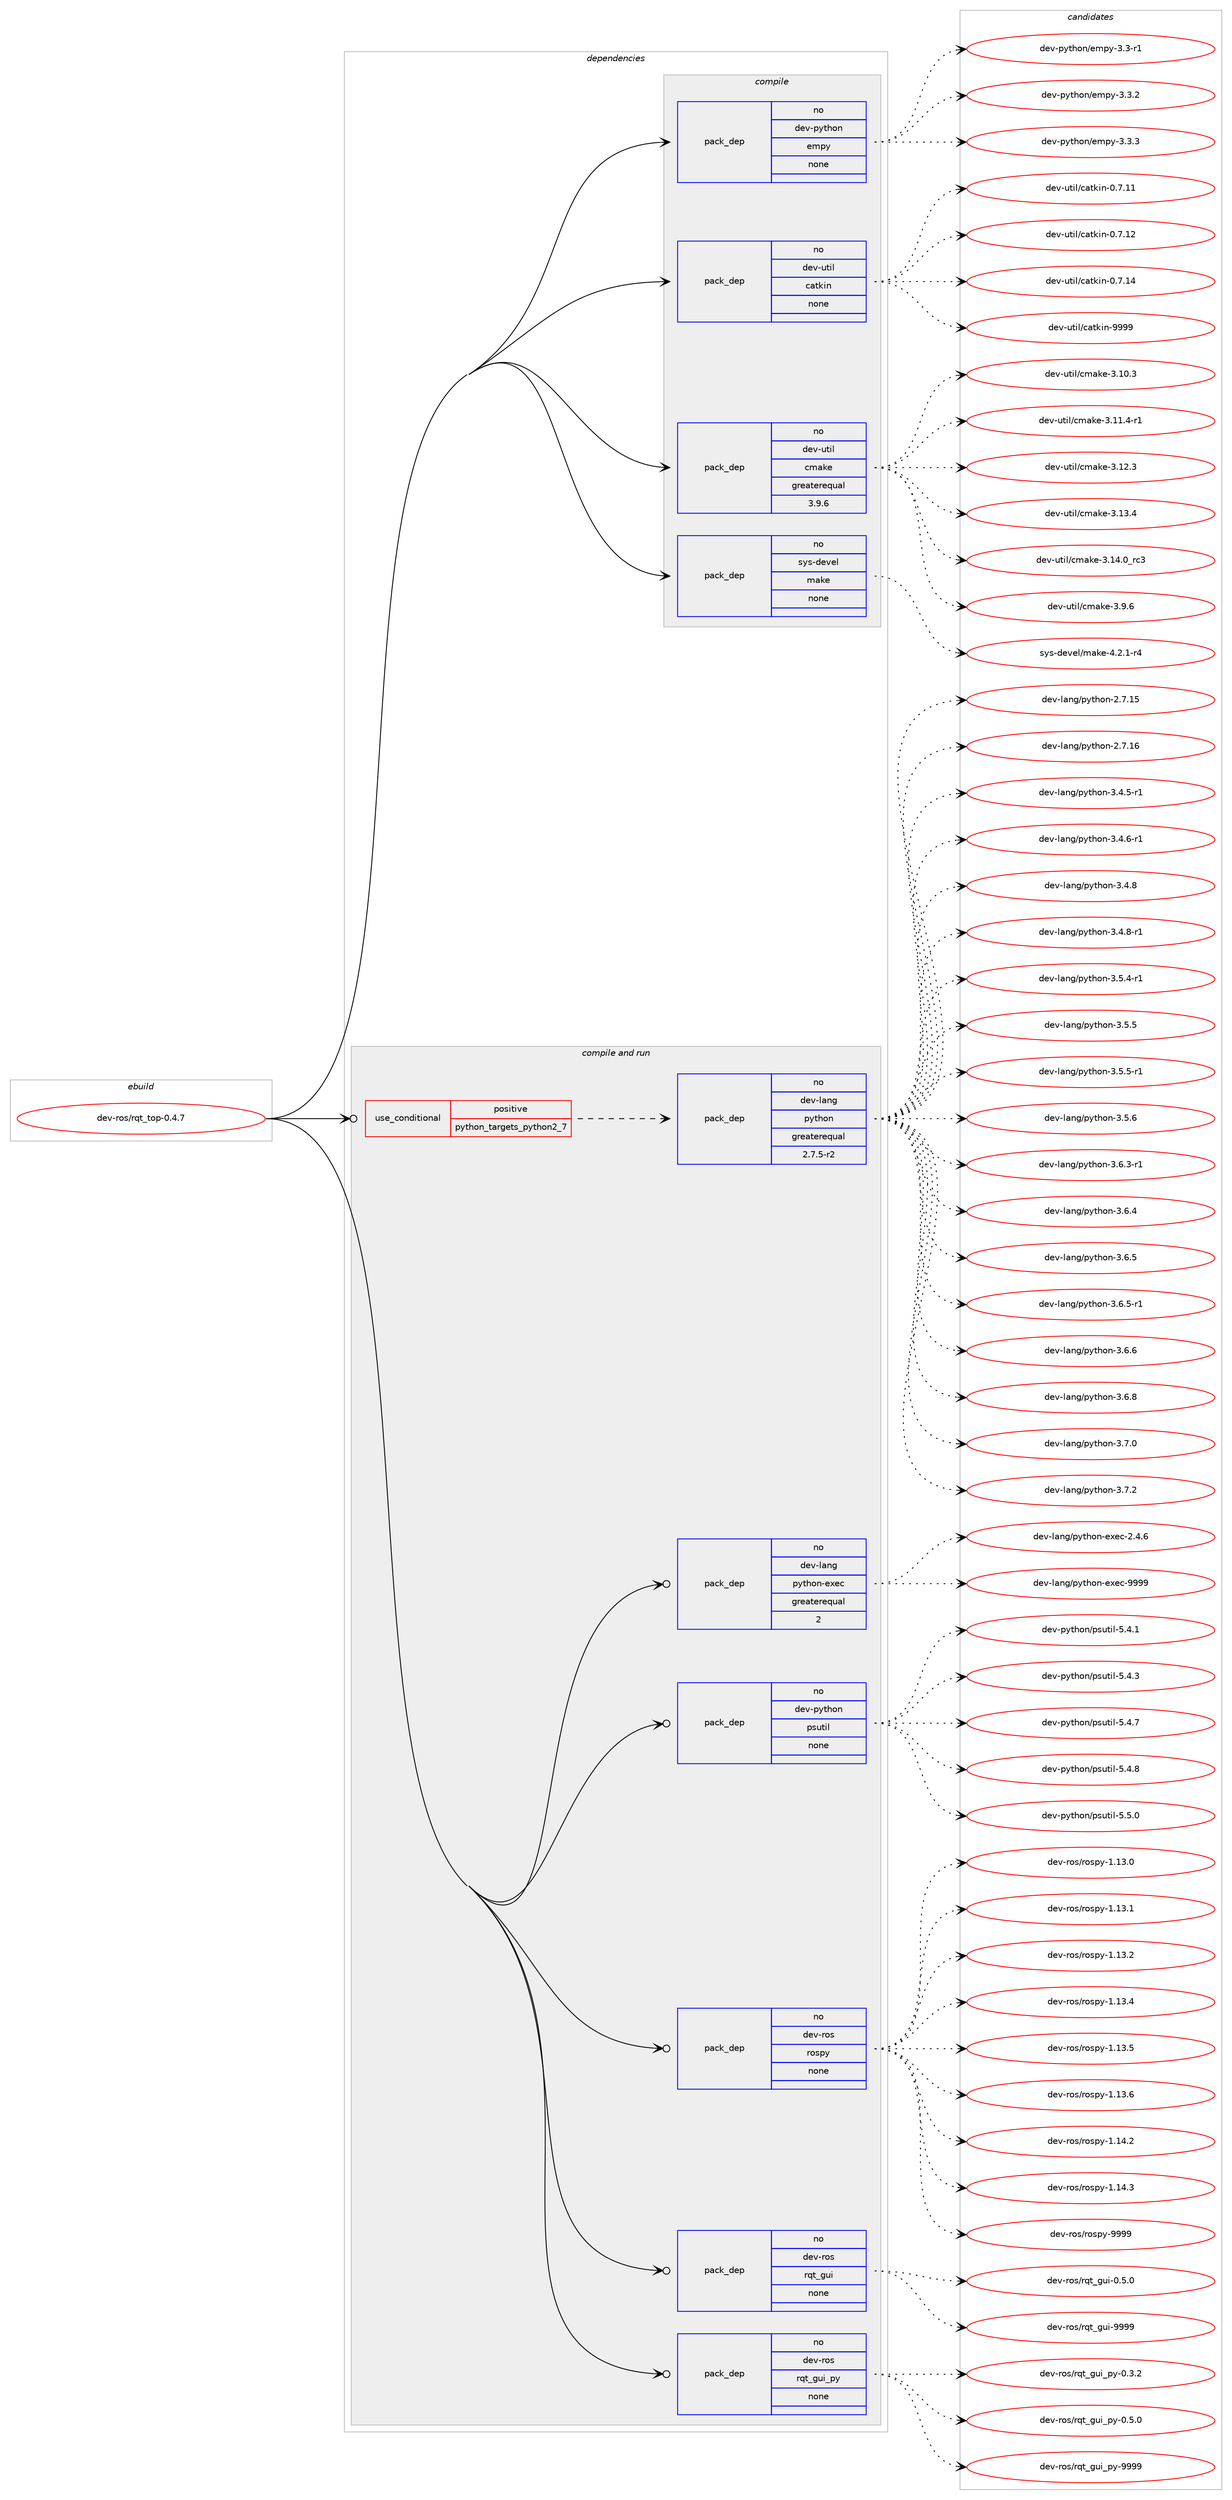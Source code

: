 digraph prolog {

# *************
# Graph options
# *************

newrank=true;
concentrate=true;
compound=true;
graph [rankdir=LR,fontname=Helvetica,fontsize=10,ranksep=1.5];#, ranksep=2.5, nodesep=0.2];
edge  [arrowhead=vee];
node  [fontname=Helvetica,fontsize=10];

# **********
# The ebuild
# **********

subgraph cluster_leftcol {
color=gray;
rank=same;
label=<<i>ebuild</i>>;
id [label="dev-ros/rqt_top-0.4.7", color=red, width=4, href="../dev-ros/rqt_top-0.4.7.svg"];
}

# ****************
# The dependencies
# ****************

subgraph cluster_midcol {
color=gray;
label=<<i>dependencies</i>>;
subgraph cluster_compile {
fillcolor="#eeeeee";
style=filled;
label=<<i>compile</i>>;
subgraph pack1056345 {
dependency1470303 [label=<<TABLE BORDER="0" CELLBORDER="1" CELLSPACING="0" CELLPADDING="4" WIDTH="220"><TR><TD ROWSPAN="6" CELLPADDING="30">pack_dep</TD></TR><TR><TD WIDTH="110">no</TD></TR><TR><TD>dev-python</TD></TR><TR><TD>empy</TD></TR><TR><TD>none</TD></TR><TR><TD></TD></TR></TABLE>>, shape=none, color=blue];
}
id:e -> dependency1470303:w [weight=20,style="solid",arrowhead="vee"];
subgraph pack1056346 {
dependency1470304 [label=<<TABLE BORDER="0" CELLBORDER="1" CELLSPACING="0" CELLPADDING="4" WIDTH="220"><TR><TD ROWSPAN="6" CELLPADDING="30">pack_dep</TD></TR><TR><TD WIDTH="110">no</TD></TR><TR><TD>dev-util</TD></TR><TR><TD>catkin</TD></TR><TR><TD>none</TD></TR><TR><TD></TD></TR></TABLE>>, shape=none, color=blue];
}
id:e -> dependency1470304:w [weight=20,style="solid",arrowhead="vee"];
subgraph pack1056347 {
dependency1470305 [label=<<TABLE BORDER="0" CELLBORDER="1" CELLSPACING="0" CELLPADDING="4" WIDTH="220"><TR><TD ROWSPAN="6" CELLPADDING="30">pack_dep</TD></TR><TR><TD WIDTH="110">no</TD></TR><TR><TD>dev-util</TD></TR><TR><TD>cmake</TD></TR><TR><TD>greaterequal</TD></TR><TR><TD>3.9.6</TD></TR></TABLE>>, shape=none, color=blue];
}
id:e -> dependency1470305:w [weight=20,style="solid",arrowhead="vee"];
subgraph pack1056348 {
dependency1470306 [label=<<TABLE BORDER="0" CELLBORDER="1" CELLSPACING="0" CELLPADDING="4" WIDTH="220"><TR><TD ROWSPAN="6" CELLPADDING="30">pack_dep</TD></TR><TR><TD WIDTH="110">no</TD></TR><TR><TD>sys-devel</TD></TR><TR><TD>make</TD></TR><TR><TD>none</TD></TR><TR><TD></TD></TR></TABLE>>, shape=none, color=blue];
}
id:e -> dependency1470306:w [weight=20,style="solid",arrowhead="vee"];
}
subgraph cluster_compileandrun {
fillcolor="#eeeeee";
style=filled;
label=<<i>compile and run</i>>;
subgraph cond390568 {
dependency1470307 [label=<<TABLE BORDER="0" CELLBORDER="1" CELLSPACING="0" CELLPADDING="4"><TR><TD ROWSPAN="3" CELLPADDING="10">use_conditional</TD></TR><TR><TD>positive</TD></TR><TR><TD>python_targets_python2_7</TD></TR></TABLE>>, shape=none, color=red];
subgraph pack1056349 {
dependency1470308 [label=<<TABLE BORDER="0" CELLBORDER="1" CELLSPACING="0" CELLPADDING="4" WIDTH="220"><TR><TD ROWSPAN="6" CELLPADDING="30">pack_dep</TD></TR><TR><TD WIDTH="110">no</TD></TR><TR><TD>dev-lang</TD></TR><TR><TD>python</TD></TR><TR><TD>greaterequal</TD></TR><TR><TD>2.7.5-r2</TD></TR></TABLE>>, shape=none, color=blue];
}
dependency1470307:e -> dependency1470308:w [weight=20,style="dashed",arrowhead="vee"];
}
id:e -> dependency1470307:w [weight=20,style="solid",arrowhead="odotvee"];
subgraph pack1056350 {
dependency1470309 [label=<<TABLE BORDER="0" CELLBORDER="1" CELLSPACING="0" CELLPADDING="4" WIDTH="220"><TR><TD ROWSPAN="6" CELLPADDING="30">pack_dep</TD></TR><TR><TD WIDTH="110">no</TD></TR><TR><TD>dev-lang</TD></TR><TR><TD>python-exec</TD></TR><TR><TD>greaterequal</TD></TR><TR><TD>2</TD></TR></TABLE>>, shape=none, color=blue];
}
id:e -> dependency1470309:w [weight=20,style="solid",arrowhead="odotvee"];
subgraph pack1056351 {
dependency1470310 [label=<<TABLE BORDER="0" CELLBORDER="1" CELLSPACING="0" CELLPADDING="4" WIDTH="220"><TR><TD ROWSPAN="6" CELLPADDING="30">pack_dep</TD></TR><TR><TD WIDTH="110">no</TD></TR><TR><TD>dev-python</TD></TR><TR><TD>psutil</TD></TR><TR><TD>none</TD></TR><TR><TD></TD></TR></TABLE>>, shape=none, color=blue];
}
id:e -> dependency1470310:w [weight=20,style="solid",arrowhead="odotvee"];
subgraph pack1056352 {
dependency1470311 [label=<<TABLE BORDER="0" CELLBORDER="1" CELLSPACING="0" CELLPADDING="4" WIDTH="220"><TR><TD ROWSPAN="6" CELLPADDING="30">pack_dep</TD></TR><TR><TD WIDTH="110">no</TD></TR><TR><TD>dev-ros</TD></TR><TR><TD>rospy</TD></TR><TR><TD>none</TD></TR><TR><TD></TD></TR></TABLE>>, shape=none, color=blue];
}
id:e -> dependency1470311:w [weight=20,style="solid",arrowhead="odotvee"];
subgraph pack1056353 {
dependency1470312 [label=<<TABLE BORDER="0" CELLBORDER="1" CELLSPACING="0" CELLPADDING="4" WIDTH="220"><TR><TD ROWSPAN="6" CELLPADDING="30">pack_dep</TD></TR><TR><TD WIDTH="110">no</TD></TR><TR><TD>dev-ros</TD></TR><TR><TD>rqt_gui</TD></TR><TR><TD>none</TD></TR><TR><TD></TD></TR></TABLE>>, shape=none, color=blue];
}
id:e -> dependency1470312:w [weight=20,style="solid",arrowhead="odotvee"];
subgraph pack1056354 {
dependency1470313 [label=<<TABLE BORDER="0" CELLBORDER="1" CELLSPACING="0" CELLPADDING="4" WIDTH="220"><TR><TD ROWSPAN="6" CELLPADDING="30">pack_dep</TD></TR><TR><TD WIDTH="110">no</TD></TR><TR><TD>dev-ros</TD></TR><TR><TD>rqt_gui_py</TD></TR><TR><TD>none</TD></TR><TR><TD></TD></TR></TABLE>>, shape=none, color=blue];
}
id:e -> dependency1470313:w [weight=20,style="solid",arrowhead="odotvee"];
}
subgraph cluster_run {
fillcolor="#eeeeee";
style=filled;
label=<<i>run</i>>;
}
}

# **************
# The candidates
# **************

subgraph cluster_choices {
rank=same;
color=gray;
label=<<i>candidates</i>>;

subgraph choice1056345 {
color=black;
nodesep=1;
choice1001011184511212111610411111047101109112121455146514511449 [label="dev-python/empy-3.3-r1", color=red, width=4,href="../dev-python/empy-3.3-r1.svg"];
choice1001011184511212111610411111047101109112121455146514650 [label="dev-python/empy-3.3.2", color=red, width=4,href="../dev-python/empy-3.3.2.svg"];
choice1001011184511212111610411111047101109112121455146514651 [label="dev-python/empy-3.3.3", color=red, width=4,href="../dev-python/empy-3.3.3.svg"];
dependency1470303:e -> choice1001011184511212111610411111047101109112121455146514511449:w [style=dotted,weight="100"];
dependency1470303:e -> choice1001011184511212111610411111047101109112121455146514650:w [style=dotted,weight="100"];
dependency1470303:e -> choice1001011184511212111610411111047101109112121455146514651:w [style=dotted,weight="100"];
}
subgraph choice1056346 {
color=black;
nodesep=1;
choice1001011184511711610510847999711610710511045484655464949 [label="dev-util/catkin-0.7.11", color=red, width=4,href="../dev-util/catkin-0.7.11.svg"];
choice1001011184511711610510847999711610710511045484655464950 [label="dev-util/catkin-0.7.12", color=red, width=4,href="../dev-util/catkin-0.7.12.svg"];
choice1001011184511711610510847999711610710511045484655464952 [label="dev-util/catkin-0.7.14", color=red, width=4,href="../dev-util/catkin-0.7.14.svg"];
choice100101118451171161051084799971161071051104557575757 [label="dev-util/catkin-9999", color=red, width=4,href="../dev-util/catkin-9999.svg"];
dependency1470304:e -> choice1001011184511711610510847999711610710511045484655464949:w [style=dotted,weight="100"];
dependency1470304:e -> choice1001011184511711610510847999711610710511045484655464950:w [style=dotted,weight="100"];
dependency1470304:e -> choice1001011184511711610510847999711610710511045484655464952:w [style=dotted,weight="100"];
dependency1470304:e -> choice100101118451171161051084799971161071051104557575757:w [style=dotted,weight="100"];
}
subgraph choice1056347 {
color=black;
nodesep=1;
choice1001011184511711610510847991099710710145514649484651 [label="dev-util/cmake-3.10.3", color=red, width=4,href="../dev-util/cmake-3.10.3.svg"];
choice10010111845117116105108479910997107101455146494946524511449 [label="dev-util/cmake-3.11.4-r1", color=red, width=4,href="../dev-util/cmake-3.11.4-r1.svg"];
choice1001011184511711610510847991099710710145514649504651 [label="dev-util/cmake-3.12.3", color=red, width=4,href="../dev-util/cmake-3.12.3.svg"];
choice1001011184511711610510847991099710710145514649514652 [label="dev-util/cmake-3.13.4", color=red, width=4,href="../dev-util/cmake-3.13.4.svg"];
choice1001011184511711610510847991099710710145514649524648951149951 [label="dev-util/cmake-3.14.0_rc3", color=red, width=4,href="../dev-util/cmake-3.14.0_rc3.svg"];
choice10010111845117116105108479910997107101455146574654 [label="dev-util/cmake-3.9.6", color=red, width=4,href="../dev-util/cmake-3.9.6.svg"];
dependency1470305:e -> choice1001011184511711610510847991099710710145514649484651:w [style=dotted,weight="100"];
dependency1470305:e -> choice10010111845117116105108479910997107101455146494946524511449:w [style=dotted,weight="100"];
dependency1470305:e -> choice1001011184511711610510847991099710710145514649504651:w [style=dotted,weight="100"];
dependency1470305:e -> choice1001011184511711610510847991099710710145514649514652:w [style=dotted,weight="100"];
dependency1470305:e -> choice1001011184511711610510847991099710710145514649524648951149951:w [style=dotted,weight="100"];
dependency1470305:e -> choice10010111845117116105108479910997107101455146574654:w [style=dotted,weight="100"];
}
subgraph choice1056348 {
color=black;
nodesep=1;
choice1151211154510010111810110847109971071014552465046494511452 [label="sys-devel/make-4.2.1-r4", color=red, width=4,href="../sys-devel/make-4.2.1-r4.svg"];
dependency1470306:e -> choice1151211154510010111810110847109971071014552465046494511452:w [style=dotted,weight="100"];
}
subgraph choice1056349 {
color=black;
nodesep=1;
choice10010111845108971101034711212111610411111045504655464953 [label="dev-lang/python-2.7.15", color=red, width=4,href="../dev-lang/python-2.7.15.svg"];
choice10010111845108971101034711212111610411111045504655464954 [label="dev-lang/python-2.7.16", color=red, width=4,href="../dev-lang/python-2.7.16.svg"];
choice1001011184510897110103471121211161041111104551465246534511449 [label="dev-lang/python-3.4.5-r1", color=red, width=4,href="../dev-lang/python-3.4.5-r1.svg"];
choice1001011184510897110103471121211161041111104551465246544511449 [label="dev-lang/python-3.4.6-r1", color=red, width=4,href="../dev-lang/python-3.4.6-r1.svg"];
choice100101118451089711010347112121116104111110455146524656 [label="dev-lang/python-3.4.8", color=red, width=4,href="../dev-lang/python-3.4.8.svg"];
choice1001011184510897110103471121211161041111104551465246564511449 [label="dev-lang/python-3.4.8-r1", color=red, width=4,href="../dev-lang/python-3.4.8-r1.svg"];
choice1001011184510897110103471121211161041111104551465346524511449 [label="dev-lang/python-3.5.4-r1", color=red, width=4,href="../dev-lang/python-3.5.4-r1.svg"];
choice100101118451089711010347112121116104111110455146534653 [label="dev-lang/python-3.5.5", color=red, width=4,href="../dev-lang/python-3.5.5.svg"];
choice1001011184510897110103471121211161041111104551465346534511449 [label="dev-lang/python-3.5.5-r1", color=red, width=4,href="../dev-lang/python-3.5.5-r1.svg"];
choice100101118451089711010347112121116104111110455146534654 [label="dev-lang/python-3.5.6", color=red, width=4,href="../dev-lang/python-3.5.6.svg"];
choice1001011184510897110103471121211161041111104551465446514511449 [label="dev-lang/python-3.6.3-r1", color=red, width=4,href="../dev-lang/python-3.6.3-r1.svg"];
choice100101118451089711010347112121116104111110455146544652 [label="dev-lang/python-3.6.4", color=red, width=4,href="../dev-lang/python-3.6.4.svg"];
choice100101118451089711010347112121116104111110455146544653 [label="dev-lang/python-3.6.5", color=red, width=4,href="../dev-lang/python-3.6.5.svg"];
choice1001011184510897110103471121211161041111104551465446534511449 [label="dev-lang/python-3.6.5-r1", color=red, width=4,href="../dev-lang/python-3.6.5-r1.svg"];
choice100101118451089711010347112121116104111110455146544654 [label="dev-lang/python-3.6.6", color=red, width=4,href="../dev-lang/python-3.6.6.svg"];
choice100101118451089711010347112121116104111110455146544656 [label="dev-lang/python-3.6.8", color=red, width=4,href="../dev-lang/python-3.6.8.svg"];
choice100101118451089711010347112121116104111110455146554648 [label="dev-lang/python-3.7.0", color=red, width=4,href="../dev-lang/python-3.7.0.svg"];
choice100101118451089711010347112121116104111110455146554650 [label="dev-lang/python-3.7.2", color=red, width=4,href="../dev-lang/python-3.7.2.svg"];
dependency1470308:e -> choice10010111845108971101034711212111610411111045504655464953:w [style=dotted,weight="100"];
dependency1470308:e -> choice10010111845108971101034711212111610411111045504655464954:w [style=dotted,weight="100"];
dependency1470308:e -> choice1001011184510897110103471121211161041111104551465246534511449:w [style=dotted,weight="100"];
dependency1470308:e -> choice1001011184510897110103471121211161041111104551465246544511449:w [style=dotted,weight="100"];
dependency1470308:e -> choice100101118451089711010347112121116104111110455146524656:w [style=dotted,weight="100"];
dependency1470308:e -> choice1001011184510897110103471121211161041111104551465246564511449:w [style=dotted,weight="100"];
dependency1470308:e -> choice1001011184510897110103471121211161041111104551465346524511449:w [style=dotted,weight="100"];
dependency1470308:e -> choice100101118451089711010347112121116104111110455146534653:w [style=dotted,weight="100"];
dependency1470308:e -> choice1001011184510897110103471121211161041111104551465346534511449:w [style=dotted,weight="100"];
dependency1470308:e -> choice100101118451089711010347112121116104111110455146534654:w [style=dotted,weight="100"];
dependency1470308:e -> choice1001011184510897110103471121211161041111104551465446514511449:w [style=dotted,weight="100"];
dependency1470308:e -> choice100101118451089711010347112121116104111110455146544652:w [style=dotted,weight="100"];
dependency1470308:e -> choice100101118451089711010347112121116104111110455146544653:w [style=dotted,weight="100"];
dependency1470308:e -> choice1001011184510897110103471121211161041111104551465446534511449:w [style=dotted,weight="100"];
dependency1470308:e -> choice100101118451089711010347112121116104111110455146544654:w [style=dotted,weight="100"];
dependency1470308:e -> choice100101118451089711010347112121116104111110455146544656:w [style=dotted,weight="100"];
dependency1470308:e -> choice100101118451089711010347112121116104111110455146554648:w [style=dotted,weight="100"];
dependency1470308:e -> choice100101118451089711010347112121116104111110455146554650:w [style=dotted,weight="100"];
}
subgraph choice1056350 {
color=black;
nodesep=1;
choice1001011184510897110103471121211161041111104510112010199455046524654 [label="dev-lang/python-exec-2.4.6", color=red, width=4,href="../dev-lang/python-exec-2.4.6.svg"];
choice10010111845108971101034711212111610411111045101120101994557575757 [label="dev-lang/python-exec-9999", color=red, width=4,href="../dev-lang/python-exec-9999.svg"];
dependency1470309:e -> choice1001011184510897110103471121211161041111104510112010199455046524654:w [style=dotted,weight="100"];
dependency1470309:e -> choice10010111845108971101034711212111610411111045101120101994557575757:w [style=dotted,weight="100"];
}
subgraph choice1056351 {
color=black;
nodesep=1;
choice1001011184511212111610411111047112115117116105108455346524649 [label="dev-python/psutil-5.4.1", color=red, width=4,href="../dev-python/psutil-5.4.1.svg"];
choice1001011184511212111610411111047112115117116105108455346524651 [label="dev-python/psutil-5.4.3", color=red, width=4,href="../dev-python/psutil-5.4.3.svg"];
choice1001011184511212111610411111047112115117116105108455346524655 [label="dev-python/psutil-5.4.7", color=red, width=4,href="../dev-python/psutil-5.4.7.svg"];
choice1001011184511212111610411111047112115117116105108455346524656 [label="dev-python/psutil-5.4.8", color=red, width=4,href="../dev-python/psutil-5.4.8.svg"];
choice1001011184511212111610411111047112115117116105108455346534648 [label="dev-python/psutil-5.5.0", color=red, width=4,href="../dev-python/psutil-5.5.0.svg"];
dependency1470310:e -> choice1001011184511212111610411111047112115117116105108455346524649:w [style=dotted,weight="100"];
dependency1470310:e -> choice1001011184511212111610411111047112115117116105108455346524651:w [style=dotted,weight="100"];
dependency1470310:e -> choice1001011184511212111610411111047112115117116105108455346524655:w [style=dotted,weight="100"];
dependency1470310:e -> choice1001011184511212111610411111047112115117116105108455346524656:w [style=dotted,weight="100"];
dependency1470310:e -> choice1001011184511212111610411111047112115117116105108455346534648:w [style=dotted,weight="100"];
}
subgraph choice1056352 {
color=black;
nodesep=1;
choice100101118451141111154711411111511212145494649514648 [label="dev-ros/rospy-1.13.0", color=red, width=4,href="../dev-ros/rospy-1.13.0.svg"];
choice100101118451141111154711411111511212145494649514649 [label="dev-ros/rospy-1.13.1", color=red, width=4,href="../dev-ros/rospy-1.13.1.svg"];
choice100101118451141111154711411111511212145494649514650 [label="dev-ros/rospy-1.13.2", color=red, width=4,href="../dev-ros/rospy-1.13.2.svg"];
choice100101118451141111154711411111511212145494649514652 [label="dev-ros/rospy-1.13.4", color=red, width=4,href="../dev-ros/rospy-1.13.4.svg"];
choice100101118451141111154711411111511212145494649514653 [label="dev-ros/rospy-1.13.5", color=red, width=4,href="../dev-ros/rospy-1.13.5.svg"];
choice100101118451141111154711411111511212145494649514654 [label="dev-ros/rospy-1.13.6", color=red, width=4,href="../dev-ros/rospy-1.13.6.svg"];
choice100101118451141111154711411111511212145494649524650 [label="dev-ros/rospy-1.14.2", color=red, width=4,href="../dev-ros/rospy-1.14.2.svg"];
choice100101118451141111154711411111511212145494649524651 [label="dev-ros/rospy-1.14.3", color=red, width=4,href="../dev-ros/rospy-1.14.3.svg"];
choice10010111845114111115471141111151121214557575757 [label="dev-ros/rospy-9999", color=red, width=4,href="../dev-ros/rospy-9999.svg"];
dependency1470311:e -> choice100101118451141111154711411111511212145494649514648:w [style=dotted,weight="100"];
dependency1470311:e -> choice100101118451141111154711411111511212145494649514649:w [style=dotted,weight="100"];
dependency1470311:e -> choice100101118451141111154711411111511212145494649514650:w [style=dotted,weight="100"];
dependency1470311:e -> choice100101118451141111154711411111511212145494649514652:w [style=dotted,weight="100"];
dependency1470311:e -> choice100101118451141111154711411111511212145494649514653:w [style=dotted,weight="100"];
dependency1470311:e -> choice100101118451141111154711411111511212145494649514654:w [style=dotted,weight="100"];
dependency1470311:e -> choice100101118451141111154711411111511212145494649524650:w [style=dotted,weight="100"];
dependency1470311:e -> choice100101118451141111154711411111511212145494649524651:w [style=dotted,weight="100"];
dependency1470311:e -> choice10010111845114111115471141111151121214557575757:w [style=dotted,weight="100"];
}
subgraph choice1056353 {
color=black;
nodesep=1;
choice100101118451141111154711411311695103117105454846534648 [label="dev-ros/rqt_gui-0.5.0", color=red, width=4,href="../dev-ros/rqt_gui-0.5.0.svg"];
choice1001011184511411111547114113116951031171054557575757 [label="dev-ros/rqt_gui-9999", color=red, width=4,href="../dev-ros/rqt_gui-9999.svg"];
dependency1470312:e -> choice100101118451141111154711411311695103117105454846534648:w [style=dotted,weight="100"];
dependency1470312:e -> choice1001011184511411111547114113116951031171054557575757:w [style=dotted,weight="100"];
}
subgraph choice1056354 {
color=black;
nodesep=1;
choice10010111845114111115471141131169510311710595112121454846514650 [label="dev-ros/rqt_gui_py-0.3.2", color=red, width=4,href="../dev-ros/rqt_gui_py-0.3.2.svg"];
choice10010111845114111115471141131169510311710595112121454846534648 [label="dev-ros/rqt_gui_py-0.5.0", color=red, width=4,href="../dev-ros/rqt_gui_py-0.5.0.svg"];
choice100101118451141111154711411311695103117105951121214557575757 [label="dev-ros/rqt_gui_py-9999", color=red, width=4,href="../dev-ros/rqt_gui_py-9999.svg"];
dependency1470313:e -> choice10010111845114111115471141131169510311710595112121454846514650:w [style=dotted,weight="100"];
dependency1470313:e -> choice10010111845114111115471141131169510311710595112121454846534648:w [style=dotted,weight="100"];
dependency1470313:e -> choice100101118451141111154711411311695103117105951121214557575757:w [style=dotted,weight="100"];
}
}

}

